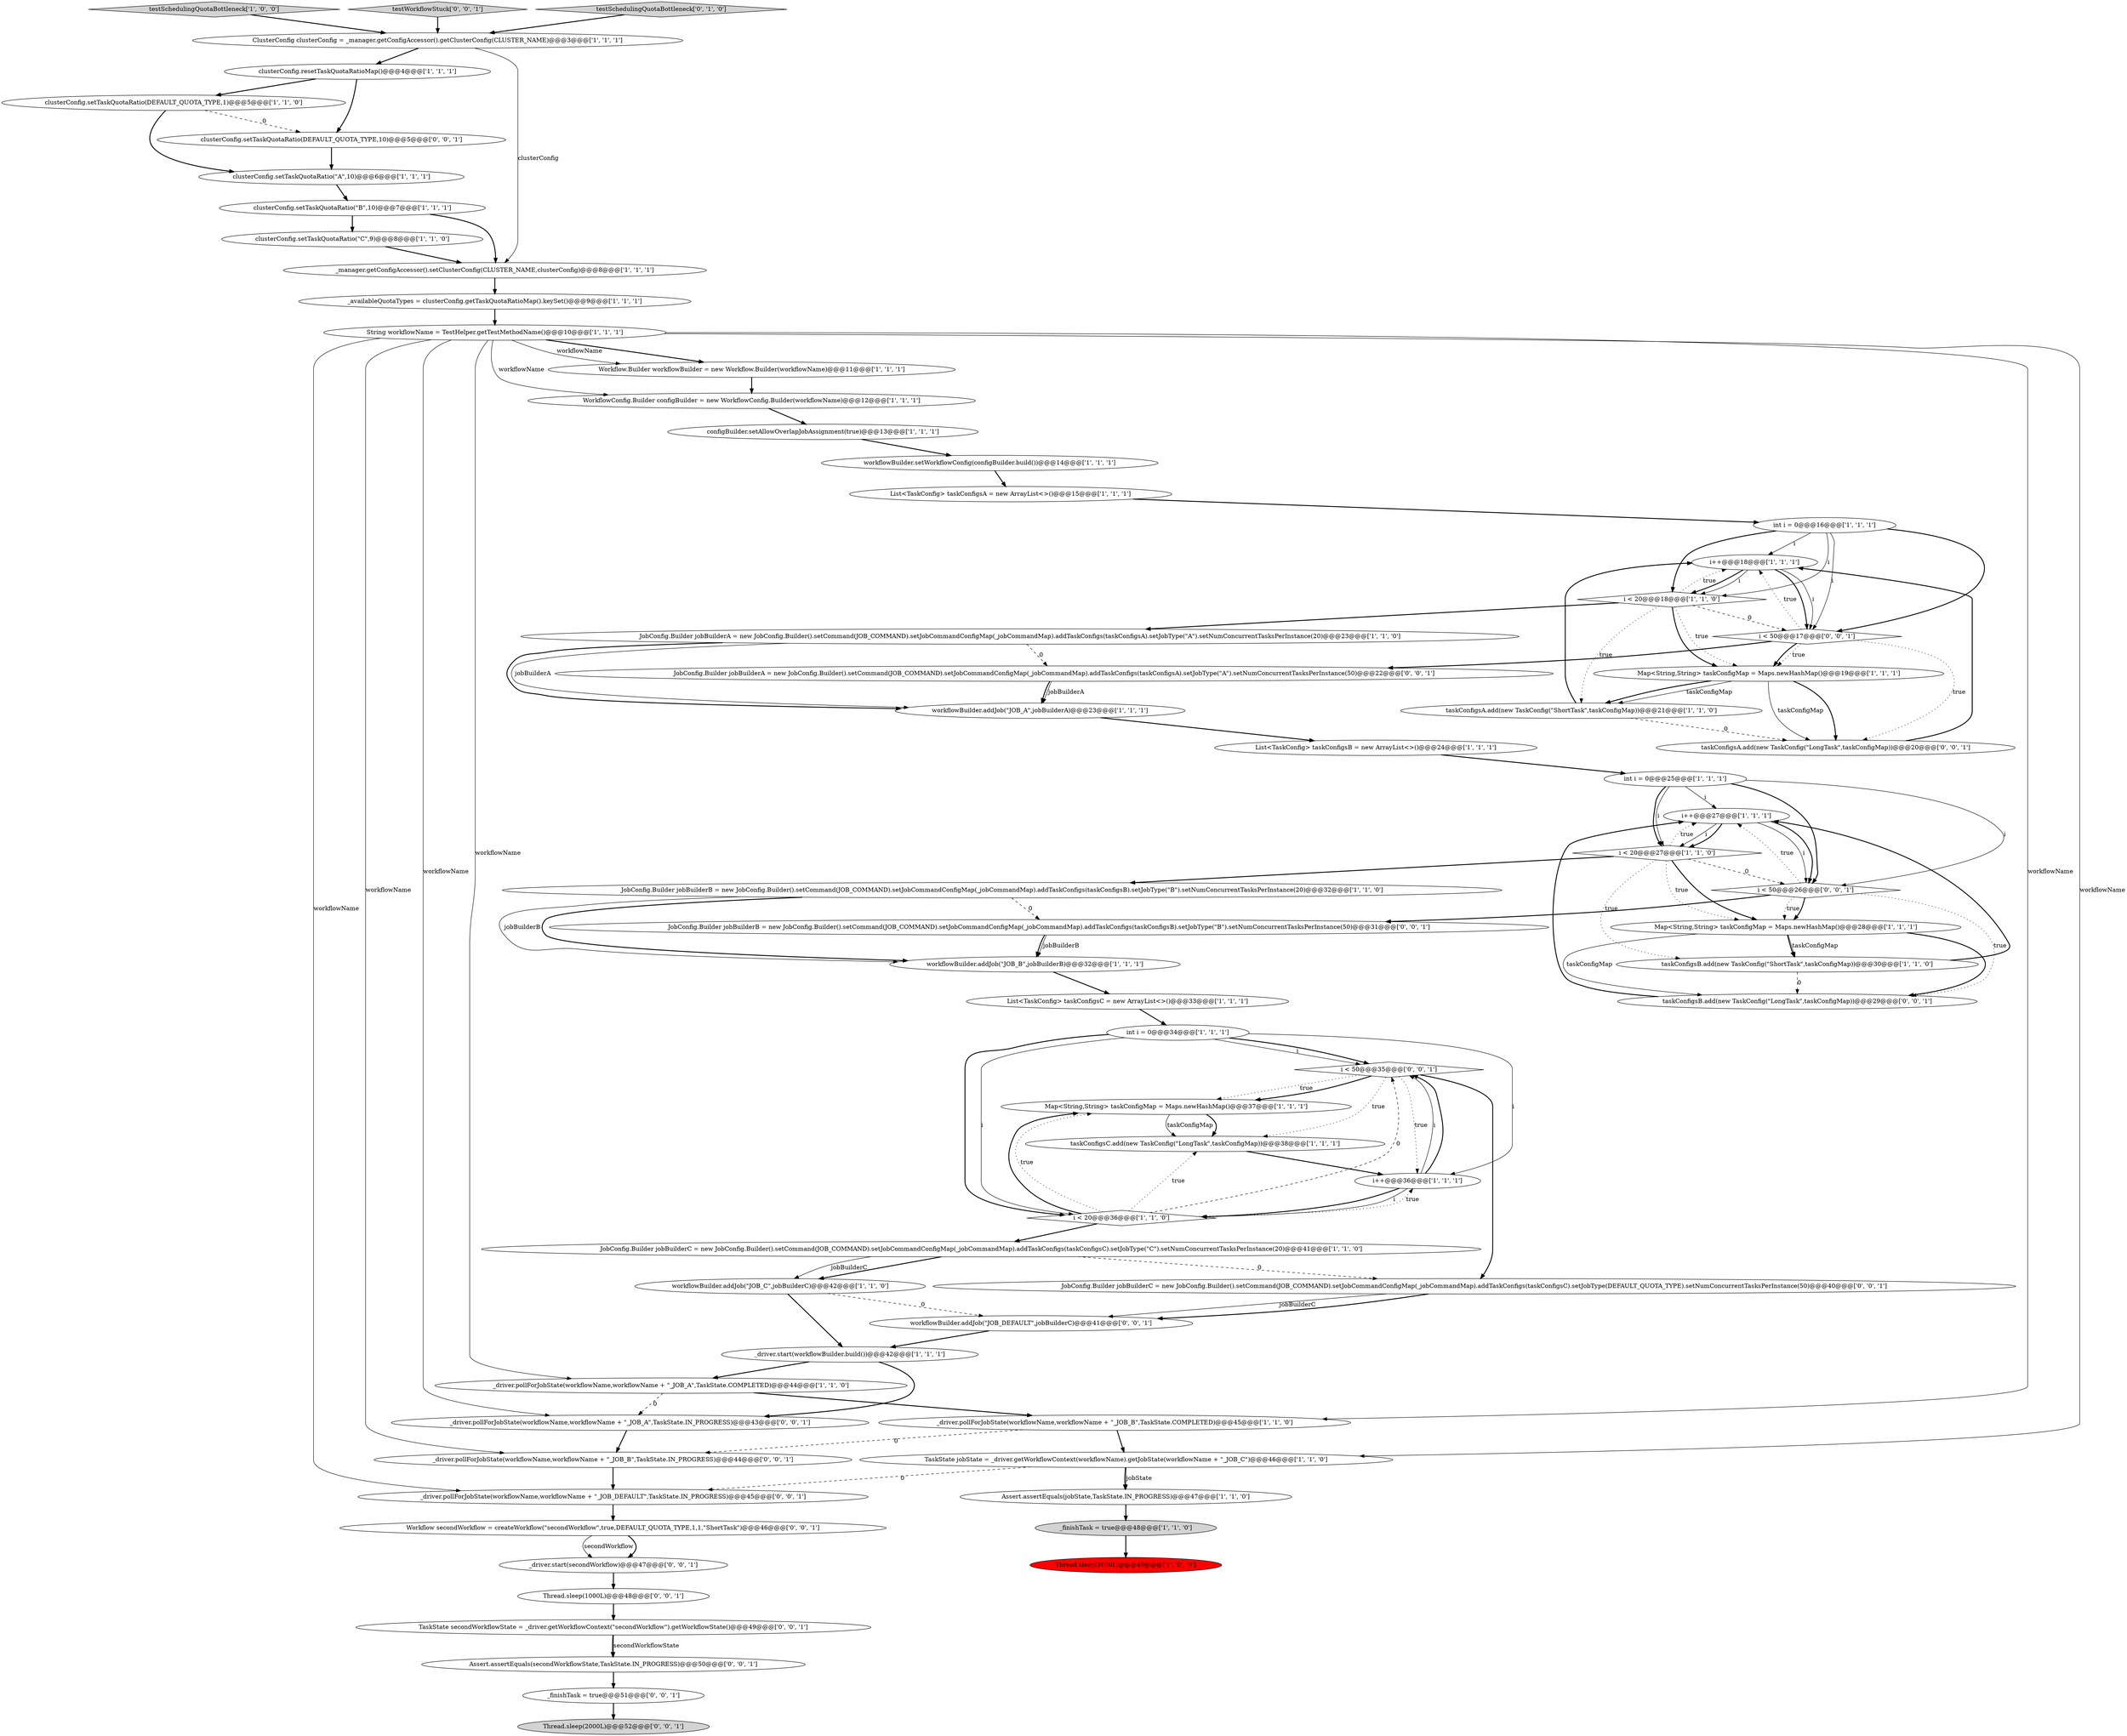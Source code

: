 digraph {
24 [style = filled, label = "i++@@@18@@@['1', '1', '1']", fillcolor = white, shape = ellipse image = "AAA0AAABBB1BBB"];
59 [style = filled, label = "TaskState secondWorkflowState = _driver.getWorkflowContext(\"secondWorkflow\").getWorkflowState()@@@49@@@['0', '0', '1']", fillcolor = white, shape = ellipse image = "AAA0AAABBB3BBB"];
49 [style = filled, label = "i < 50@@@35@@@['0', '0', '1']", fillcolor = white, shape = diamond image = "AAA0AAABBB3BBB"];
34 [style = filled, label = "_driver.pollForJobState(workflowName,workflowName + \"_JOB_B\",TaskState.COMPLETED)@@@45@@@['1', '1', '0']", fillcolor = white, shape = ellipse image = "AAA0AAABBB1BBB"];
40 [style = filled, label = "configBuilder.setAllowOverlapJobAssignment(true)@@@13@@@['1', '1', '1']", fillcolor = white, shape = ellipse image = "AAA0AAABBB1BBB"];
23 [style = filled, label = "clusterConfig.resetTaskQuotaRatioMap()@@@4@@@['1', '1', '1']", fillcolor = white, shape = ellipse image = "AAA0AAABBB1BBB"];
7 [style = filled, label = "_driver.pollForJobState(workflowName,workflowName + \"_JOB_A\",TaskState.COMPLETED)@@@44@@@['1', '1', '0']", fillcolor = white, shape = ellipse image = "AAA0AAABBB1BBB"];
46 [style = filled, label = "Thread.sleep(2000L)@@@52@@@['0', '0', '1']", fillcolor = lightgray, shape = ellipse image = "AAA0AAABBB3BBB"];
51 [style = filled, label = "JobConfig.Builder jobBuilderB = new JobConfig.Builder().setCommand(JOB_COMMAND).setJobCommandConfigMap(_jobCommandMap).addTaskConfigs(taskConfigsB).setJobType(\"B\").setNumConcurrentTasksPerInstance(50)@@@31@@@['0', '0', '1']", fillcolor = white, shape = ellipse image = "AAA0AAABBB3BBB"];
36 [style = filled, label = "WorkflowConfig.Builder configBuilder = new WorkflowConfig.Builder(workflowName)@@@12@@@['1', '1', '1']", fillcolor = white, shape = ellipse image = "AAA0AAABBB1BBB"];
14 [style = filled, label = "taskConfigsA.add(new TaskConfig(\"ShortTask\",taskConfigMap))@@@21@@@['1', '1', '0']", fillcolor = white, shape = ellipse image = "AAA0AAABBB1BBB"];
63 [style = filled, label = "i < 50@@@17@@@['0', '0', '1']", fillcolor = white, shape = diamond image = "AAA0AAABBB3BBB"];
10 [style = filled, label = "testSchedulingQuotaBottleneck['1', '0', '0']", fillcolor = lightgray, shape = diamond image = "AAA0AAABBB1BBB"];
1 [style = filled, label = "i++@@@27@@@['1', '1', '1']", fillcolor = white, shape = ellipse image = "AAA0AAABBB1BBB"];
12 [style = filled, label = "int i = 0@@@16@@@['1', '1', '1']", fillcolor = white, shape = ellipse image = "AAA0AAABBB1BBB"];
38 [style = filled, label = "List<TaskConfig> taskConfigsB = new ArrayList<>()@@@24@@@['1', '1', '1']", fillcolor = white, shape = ellipse image = "AAA0AAABBB1BBB"];
22 [style = filled, label = "List<TaskConfig> taskConfigsC = new ArrayList<>()@@@33@@@['1', '1', '1']", fillcolor = white, shape = ellipse image = "AAA0AAABBB1BBB"];
26 [style = filled, label = "List<TaskConfig> taskConfigsA = new ArrayList<>()@@@15@@@['1', '1', '1']", fillcolor = white, shape = ellipse image = "AAA0AAABBB1BBB"];
55 [style = filled, label = "taskConfigsA.add(new TaskConfig(\"LongTask\",taskConfigMap))@@@20@@@['0', '0', '1']", fillcolor = white, shape = ellipse image = "AAA0AAABBB3BBB"];
29 [style = filled, label = "clusterConfig.setTaskQuotaRatio(\"B\",10)@@@7@@@['1', '1', '1']", fillcolor = white, shape = ellipse image = "AAA0AAABBB1BBB"];
30 [style = filled, label = "workflowBuilder.addJob(\"JOB_B\",jobBuilderB)@@@32@@@['1', '1', '1']", fillcolor = white, shape = ellipse image = "AAA0AAABBB1BBB"];
31 [style = filled, label = "int i = 0@@@34@@@['1', '1', '1']", fillcolor = white, shape = ellipse image = "AAA0AAABBB1BBB"];
20 [style = filled, label = "_manager.getConfigAccessor().setClusterConfig(CLUSTER_NAME,clusterConfig)@@@8@@@['1', '1', '1']", fillcolor = white, shape = ellipse image = "AAA0AAABBB1BBB"];
32 [style = filled, label = "_finishTask = true@@@48@@@['1', '1', '0']", fillcolor = lightgray, shape = ellipse image = "AAA0AAABBB1BBB"];
50 [style = filled, label = "Workflow secondWorkflow = createWorkflow(\"secondWorkflow\",true,DEFAULT_QUOTA_TYPE,1,1,\"ShortTask\")@@@46@@@['0', '0', '1']", fillcolor = white, shape = ellipse image = "AAA0AAABBB3BBB"];
54 [style = filled, label = "taskConfigsB.add(new TaskConfig(\"LongTask\",taskConfigMap))@@@29@@@['0', '0', '1']", fillcolor = white, shape = ellipse image = "AAA0AAABBB3BBB"];
64 [style = filled, label = "JobConfig.Builder jobBuilderC = new JobConfig.Builder().setCommand(JOB_COMMAND).setJobCommandConfigMap(_jobCommandMap).addTaskConfigs(taskConfigsC).setJobType(DEFAULT_QUOTA_TYPE).setNumConcurrentTasksPerInstance(50)@@@40@@@['0', '0', '1']", fillcolor = white, shape = ellipse image = "AAA0AAABBB3BBB"];
9 [style = filled, label = "i < 20@@@27@@@['1', '1', '0']", fillcolor = white, shape = diamond image = "AAA0AAABBB1BBB"];
42 [style = filled, label = "Thread.sleep(2000L)@@@49@@@['1', '0', '0']", fillcolor = red, shape = ellipse image = "AAA1AAABBB1BBB"];
52 [style = filled, label = "_finishTask = true@@@51@@@['0', '0', '1']", fillcolor = white, shape = ellipse image = "AAA0AAABBB3BBB"];
43 [style = filled, label = "Map<String,String> taskConfigMap = Maps.newHashMap()@@@37@@@['1', '1', '1']", fillcolor = white, shape = ellipse image = "AAA0AAABBB1BBB"];
60 [style = filled, label = "Thread.sleep(1000L)@@@48@@@['0', '0', '1']", fillcolor = white, shape = ellipse image = "AAA0AAABBB3BBB"];
3 [style = filled, label = "workflowBuilder.addJob(\"JOB_C\",jobBuilderC)@@@42@@@['1', '1', '0']", fillcolor = white, shape = ellipse image = "AAA0AAABBB1BBB"];
28 [style = filled, label = "clusterConfig.setTaskQuotaRatio(DEFAULT_QUOTA_TYPE,1)@@@5@@@['1', '1', '0']", fillcolor = white, shape = ellipse image = "AAA0AAABBB1BBB"];
25 [style = filled, label = "ClusterConfig clusterConfig = _manager.getConfigAccessor().getClusterConfig(CLUSTER_NAME)@@@3@@@['1', '1', '1']", fillcolor = white, shape = ellipse image = "AAA0AAABBB1BBB"];
33 [style = filled, label = "workflowBuilder.setWorkflowConfig(configBuilder.build())@@@14@@@['1', '1', '1']", fillcolor = white, shape = ellipse image = "AAA0AAABBB1BBB"];
47 [style = filled, label = "i < 50@@@26@@@['0', '0', '1']", fillcolor = white, shape = diamond image = "AAA0AAABBB3BBB"];
66 [style = filled, label = "_driver.pollForJobState(workflowName,workflowName + \"_JOB_DEFAULT\",TaskState.IN_PROGRESS)@@@45@@@['0', '0', '1']", fillcolor = white, shape = ellipse image = "AAA0AAABBB3BBB"];
11 [style = filled, label = "clusterConfig.setTaskQuotaRatio(\"A\",10)@@@6@@@['1', '1', '1']", fillcolor = white, shape = ellipse image = "AAA0AAABBB1BBB"];
37 [style = filled, label = "JobConfig.Builder jobBuilderB = new JobConfig.Builder().setCommand(JOB_COMMAND).setJobCommandConfigMap(_jobCommandMap).addTaskConfigs(taskConfigsB).setJobType(\"B\").setNumConcurrentTasksPerInstance(20)@@@32@@@['1', '1', '0']", fillcolor = white, shape = ellipse image = "AAA0AAABBB1BBB"];
35 [style = filled, label = "Workflow.Builder workflowBuilder = new Workflow.Builder(workflowName)@@@11@@@['1', '1', '1']", fillcolor = white, shape = ellipse image = "AAA0AAABBB1BBB"];
6 [style = filled, label = "JobConfig.Builder jobBuilderC = new JobConfig.Builder().setCommand(JOB_COMMAND).setJobCommandConfigMap(_jobCommandMap).addTaskConfigs(taskConfigsC).setJobType(\"C\").setNumConcurrentTasksPerInstance(20)@@@41@@@['1', '1', '0']", fillcolor = white, shape = ellipse image = "AAA0AAABBB1BBB"];
53 [style = filled, label = "testWorkflowStuck['0', '0', '1']", fillcolor = lightgray, shape = diamond image = "AAA0AAABBB3BBB"];
62 [style = filled, label = "clusterConfig.setTaskQuotaRatio(DEFAULT_QUOTA_TYPE,10)@@@5@@@['0', '0', '1']", fillcolor = white, shape = ellipse image = "AAA0AAABBB3BBB"];
4 [style = filled, label = "taskConfigsB.add(new TaskConfig(\"ShortTask\",taskConfigMap))@@@30@@@['1', '1', '0']", fillcolor = white, shape = ellipse image = "AAA0AAABBB1BBB"];
44 [style = filled, label = "taskConfigsC.add(new TaskConfig(\"LongTask\",taskConfigMap))@@@38@@@['1', '1', '1']", fillcolor = white, shape = ellipse image = "AAA0AAABBB1BBB"];
15 [style = filled, label = "Assert.assertEquals(jobState,TaskState.IN_PROGRESS)@@@47@@@['1', '1', '0']", fillcolor = white, shape = ellipse image = "AAA0AAABBB1BBB"];
5 [style = filled, label = "workflowBuilder.addJob(\"JOB_A\",jobBuilderA)@@@23@@@['1', '1', '1']", fillcolor = white, shape = ellipse image = "AAA0AAABBB1BBB"];
0 [style = filled, label = "_availableQuotaTypes = clusterConfig.getTaskQuotaRatioMap().keySet()@@@9@@@['1', '1', '1']", fillcolor = white, shape = ellipse image = "AAA0AAABBB1BBB"];
41 [style = filled, label = "i < 20@@@36@@@['1', '1', '0']", fillcolor = white, shape = diamond image = "AAA0AAABBB1BBB"];
16 [style = filled, label = "_driver.start(workflowBuilder.build())@@@42@@@['1', '1', '1']", fillcolor = white, shape = ellipse image = "AAA0AAABBB1BBB"];
56 [style = filled, label = "_driver.pollForJobState(workflowName,workflowName + \"_JOB_A\",TaskState.IN_PROGRESS)@@@43@@@['0', '0', '1']", fillcolor = white, shape = ellipse image = "AAA0AAABBB3BBB"];
58 [style = filled, label = "workflowBuilder.addJob(\"JOB_DEFAULT\",jobBuilderC)@@@41@@@['0', '0', '1']", fillcolor = white, shape = ellipse image = "AAA0AAABBB3BBB"];
65 [style = filled, label = "_driver.start(secondWorkflow)@@@47@@@['0', '0', '1']", fillcolor = white, shape = ellipse image = "AAA0AAABBB3BBB"];
18 [style = filled, label = "Map<String,String> taskConfigMap = Maps.newHashMap()@@@19@@@['1', '1', '1']", fillcolor = white, shape = ellipse image = "AAA0AAABBB1BBB"];
39 [style = filled, label = "TaskState jobState = _driver.getWorkflowContext(workflowName).getJobState(workflowName + \"_JOB_C\")@@@46@@@['1', '1', '0']", fillcolor = white, shape = ellipse image = "AAA0AAABBB1BBB"];
45 [style = filled, label = "testSchedulingQuotaBottleneck['0', '1', '0']", fillcolor = lightgray, shape = diamond image = "AAA0AAABBB2BBB"];
17 [style = filled, label = "Map<String,String> taskConfigMap = Maps.newHashMap()@@@28@@@['1', '1', '1']", fillcolor = white, shape = ellipse image = "AAA0AAABBB1BBB"];
27 [style = filled, label = "clusterConfig.setTaskQuotaRatio(\"C\",9)@@@8@@@['1', '1', '0']", fillcolor = white, shape = ellipse image = "AAA0AAABBB1BBB"];
19 [style = filled, label = "i++@@@36@@@['1', '1', '1']", fillcolor = white, shape = ellipse image = "AAA0AAABBB1BBB"];
48 [style = filled, label = "Assert.assertEquals(secondWorkflowState,TaskState.IN_PROGRESS)@@@50@@@['0', '0', '1']", fillcolor = white, shape = ellipse image = "AAA0AAABBB3BBB"];
13 [style = filled, label = "JobConfig.Builder jobBuilderA = new JobConfig.Builder().setCommand(JOB_COMMAND).setJobCommandConfigMap(_jobCommandMap).addTaskConfigs(taskConfigsA).setJobType(\"A\").setNumConcurrentTasksPerInstance(20)@@@23@@@['1', '1', '0']", fillcolor = white, shape = ellipse image = "AAA0AAABBB1BBB"];
2 [style = filled, label = "String workflowName = TestHelper.getTestMethodName()@@@10@@@['1', '1', '1']", fillcolor = white, shape = ellipse image = "AAA0AAABBB1BBB"];
57 [style = filled, label = "JobConfig.Builder jobBuilderA = new JobConfig.Builder().setCommand(JOB_COMMAND).setJobCommandConfigMap(_jobCommandMap).addTaskConfigs(taskConfigsA).setJobType(\"A\").setNumConcurrentTasksPerInstance(50)@@@22@@@['0', '0', '1']", fillcolor = white, shape = ellipse image = "AAA0AAABBB3BBB"];
8 [style = filled, label = "int i = 0@@@25@@@['1', '1', '1']", fillcolor = white, shape = ellipse image = "AAA0AAABBB1BBB"];
61 [style = filled, label = "_driver.pollForJobState(workflowName,workflowName + \"_JOB_B\",TaskState.IN_PROGRESS)@@@44@@@['0', '0', '1']", fillcolor = white, shape = ellipse image = "AAA0AAABBB3BBB"];
21 [style = filled, label = "i < 20@@@18@@@['1', '1', '0']", fillcolor = white, shape = diamond image = "AAA0AAABBB1BBB"];
2->35 [style = bold, label=""];
14->24 [style = bold, label=""];
6->3 [style = bold, label=""];
24->63 [style = bold, label=""];
65->60 [style = bold, label=""];
61->66 [style = bold, label=""];
17->54 [style = bold, label=""];
21->18 [style = dotted, label="true"];
18->55 [style = bold, label=""];
47->17 [style = dotted, label="true"];
31->19 [style = solid, label="i"];
19->41 [style = solid, label="i"];
21->63 [style = dashed, label="0"];
37->51 [style = dashed, label="0"];
20->0 [style = bold, label=""];
44->19 [style = bold, label=""];
16->7 [style = bold, label=""];
11->29 [style = bold, label=""];
39->15 [style = solid, label="jobState"];
3->16 [style = bold, label=""];
5->38 [style = bold, label=""];
7->56 [style = dashed, label="0"];
51->30 [style = solid, label="jobBuilderB"];
21->18 [style = bold, label=""];
9->37 [style = bold, label=""];
50->65 [style = bold, label=""];
23->28 [style = bold, label=""];
48->52 [style = bold, label=""];
26->12 [style = bold, label=""];
45->25 [style = bold, label=""];
13->5 [style = solid, label="jobBuilderA"];
24->63 [style = solid, label="i"];
21->24 [style = dotted, label="true"];
24->21 [style = bold, label=""];
31->41 [style = solid, label="i"];
47->1 [style = dotted, label="true"];
66->50 [style = bold, label=""];
47->51 [style = bold, label=""];
41->43 [style = dotted, label="true"];
8->47 [style = bold, label=""];
17->54 [style = solid, label="taskConfigMap"];
39->66 [style = dashed, label="0"];
47->54 [style = dotted, label="true"];
4->54 [style = dashed, label="0"];
43->44 [style = bold, label=""];
24->21 [style = solid, label="i"];
21->13 [style = bold, label=""];
23->62 [style = bold, label=""];
12->63 [style = solid, label="i"];
12->24 [style = solid, label="i"];
49->64 [style = bold, label=""];
2->39 [style = solid, label="workflowName"];
31->49 [style = solid, label="i"];
63->18 [style = bold, label=""];
58->16 [style = bold, label=""];
12->21 [style = bold, label=""];
16->56 [style = bold, label=""];
12->63 [style = bold, label=""];
51->30 [style = bold, label=""];
9->17 [style = bold, label=""];
41->6 [style = bold, label=""];
19->49 [style = solid, label="i"];
34->61 [style = dashed, label="0"];
2->56 [style = solid, label="workflowName"];
29->27 [style = bold, label=""];
29->20 [style = bold, label=""];
2->34 [style = solid, label="workflowName"];
2->7 [style = solid, label="workflowName"];
49->44 [style = dotted, label="true"];
19->41 [style = bold, label=""];
10->25 [style = bold, label=""];
57->5 [style = bold, label=""];
25->20 [style = solid, label="clusterConfig"];
13->57 [style = dashed, label="0"];
31->41 [style = bold, label=""];
13->5 [style = bold, label=""];
9->4 [style = dotted, label="true"];
2->61 [style = solid, label="workflowName"];
32->42 [style = bold, label=""];
41->43 [style = bold, label=""];
27->20 [style = bold, label=""];
59->48 [style = bold, label=""];
64->58 [style = solid, label="jobBuilderC"];
6->64 [style = dashed, label="0"];
36->40 [style = bold, label=""];
1->47 [style = solid, label="i"];
52->46 [style = bold, label=""];
1->9 [style = solid, label="i"];
37->30 [style = bold, label=""];
50->65 [style = solid, label="secondWorkflow"];
63->57 [style = bold, label=""];
8->47 [style = solid, label="i"];
49->19 [style = dotted, label="true"];
31->49 [style = bold, label=""];
6->3 [style = solid, label="jobBuilderC"];
1->9 [style = bold, label=""];
2->36 [style = solid, label="workflowName"];
33->26 [style = bold, label=""];
59->48 [style = solid, label="secondWorkflowState"];
18->55 [style = solid, label="taskConfigMap"];
37->30 [style = solid, label="jobBuilderB"];
63->55 [style = dotted, label="true"];
40->33 [style = bold, label=""];
62->11 [style = bold, label=""];
34->39 [style = bold, label=""];
14->55 [style = dashed, label="0"];
9->1 [style = dotted, label="true"];
4->1 [style = bold, label=""];
38->8 [style = bold, label=""];
64->58 [style = bold, label=""];
41->19 [style = dotted, label="true"];
41->44 [style = dotted, label="true"];
17->4 [style = bold, label=""];
49->43 [style = dotted, label="true"];
57->5 [style = solid, label="jobBuilderA"];
39->15 [style = bold, label=""];
53->25 [style = bold, label=""];
30->22 [style = bold, label=""];
18->14 [style = solid, label="taskConfigMap"];
2->66 [style = solid, label="workflowName"];
25->23 [style = bold, label=""];
3->58 [style = dashed, label="0"];
9->17 [style = dotted, label="true"];
28->11 [style = bold, label=""];
0->2 [style = bold, label=""];
55->24 [style = bold, label=""];
22->31 [style = bold, label=""];
56->61 [style = bold, label=""];
17->4 [style = solid, label="taskConfigMap"];
43->44 [style = solid, label="taskConfigMap"];
60->59 [style = bold, label=""];
8->9 [style = solid, label="i"];
49->43 [style = bold, label=""];
63->18 [style = dotted, label="true"];
9->47 [style = dashed, label="0"];
41->49 [style = dashed, label="0"];
2->35 [style = solid, label="workflowName"];
1->47 [style = bold, label=""];
7->34 [style = bold, label=""];
19->49 [style = bold, label=""];
8->1 [style = solid, label="i"];
8->9 [style = bold, label=""];
21->14 [style = dotted, label="true"];
12->21 [style = solid, label="i"];
28->62 [style = dashed, label="0"];
35->36 [style = bold, label=""];
47->17 [style = bold, label=""];
15->32 [style = bold, label=""];
18->14 [style = bold, label=""];
63->24 [style = dotted, label="true"];
54->1 [style = bold, label=""];
}
